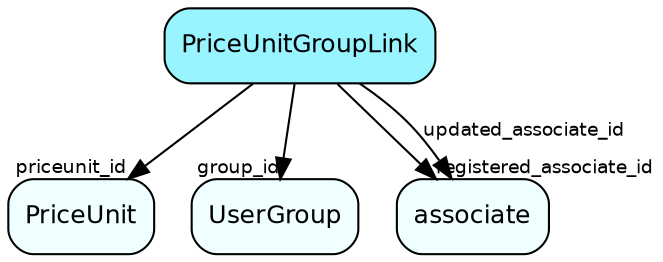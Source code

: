 digraph PriceUnitGroupLink  {
node [shape = box style="rounded, filled" fontname = "Helvetica" fontsize = "12" ]
edge [fontname = "Helvetica" fontsize = "9"]

PriceUnitGroupLink[fillcolor = "cadetblue1"]
PriceUnit[fillcolor = "azure1"]
UserGroup[fillcolor = "azure1"]
associate[fillcolor = "azure1"]
PriceUnitGroupLink -> PriceUnit [headlabel = "priceunit_id"]
PriceUnitGroupLink -> UserGroup [headlabel = "group_id"]
PriceUnitGroupLink -> associate [headlabel = "registered_associate_id"]
PriceUnitGroupLink -> associate [label = "updated_associate_id"]
}
